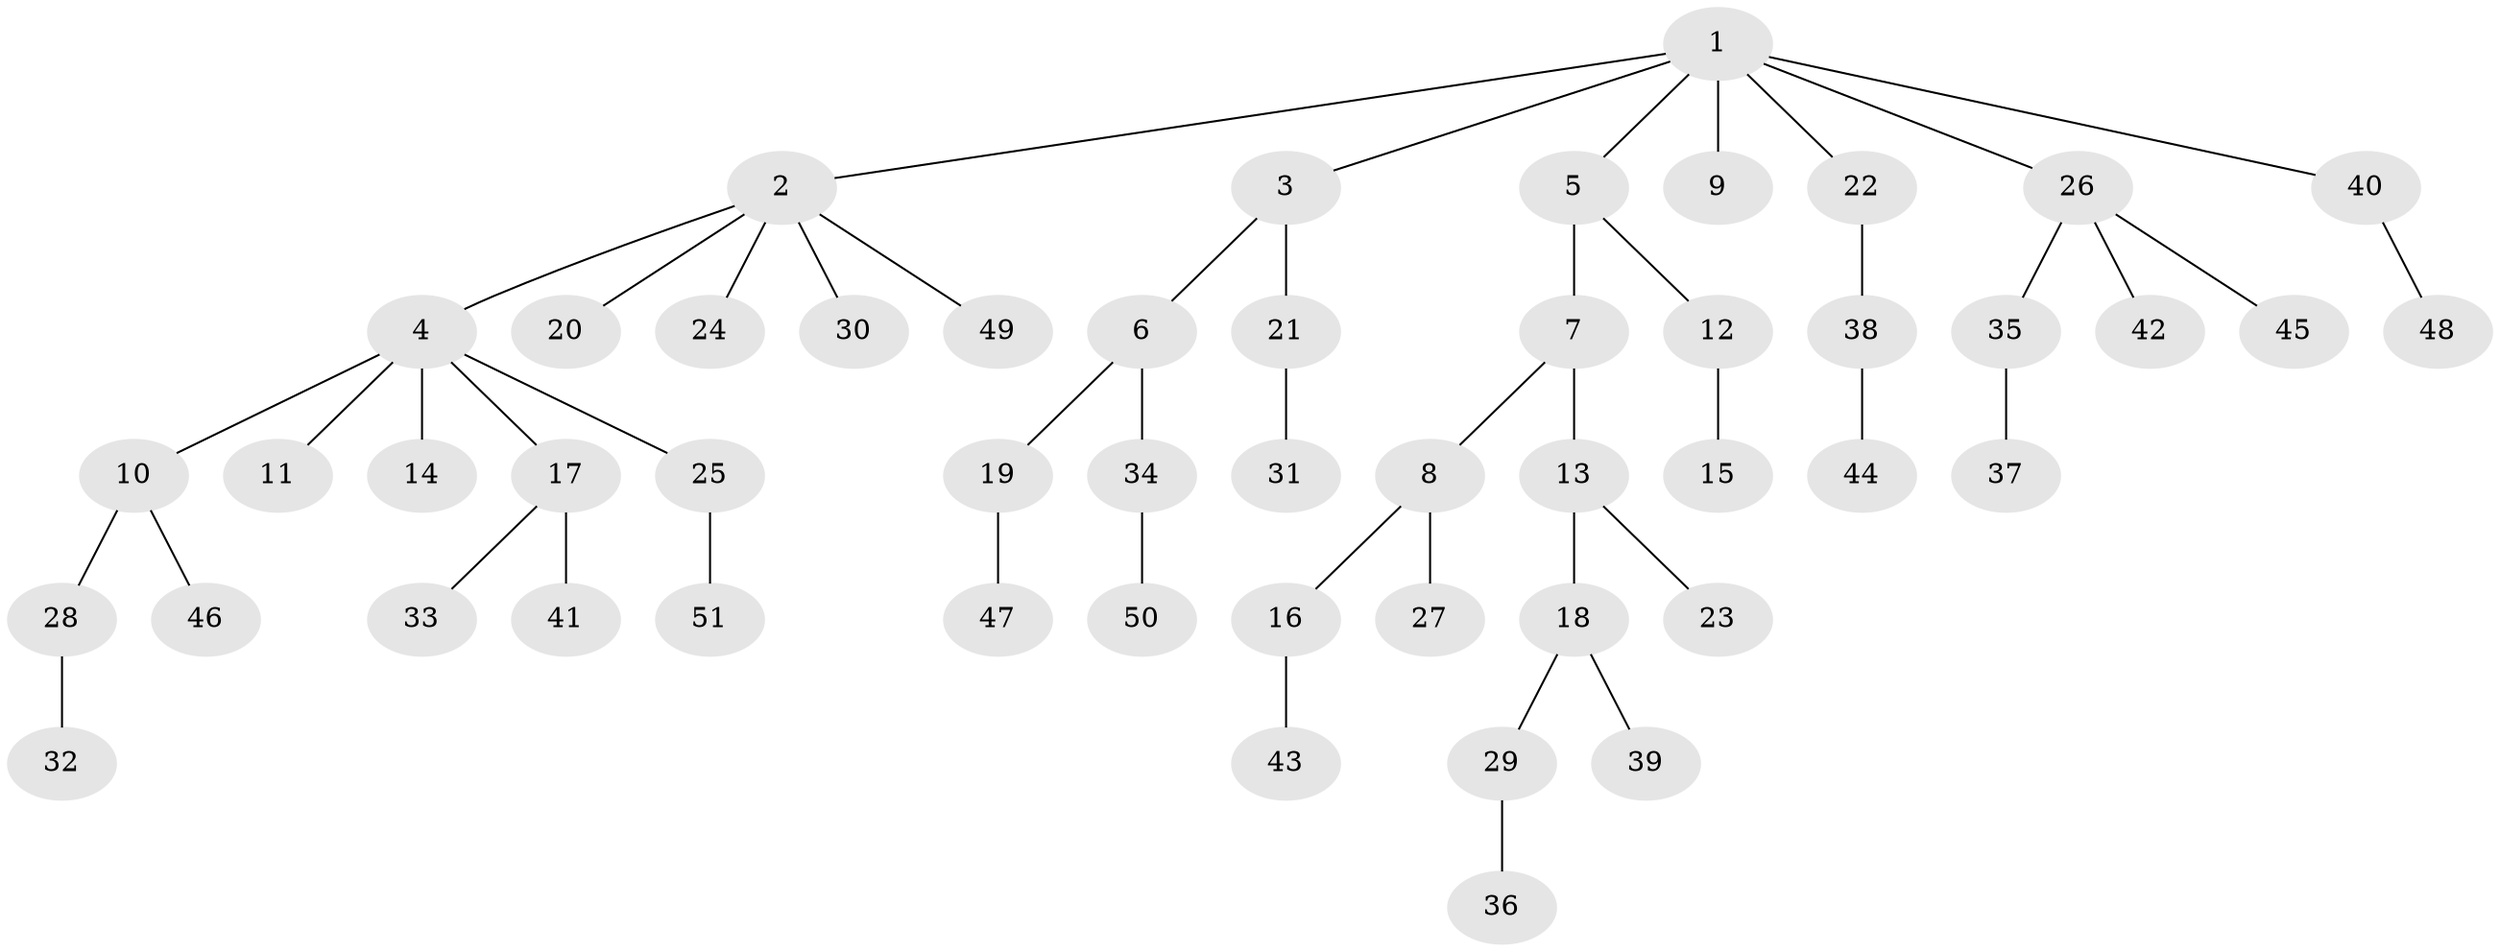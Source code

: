 // coarse degree distribution, {6: 0.058823529411764705, 5: 0.029411764705882353, 3: 0.20588235294117646, 1: 0.5882352941176471, 2: 0.11764705882352941}
// Generated by graph-tools (version 1.1) at 2025/42/03/06/25 10:42:03]
// undirected, 51 vertices, 50 edges
graph export_dot {
graph [start="1"]
  node [color=gray90,style=filled];
  1;
  2;
  3;
  4;
  5;
  6;
  7;
  8;
  9;
  10;
  11;
  12;
  13;
  14;
  15;
  16;
  17;
  18;
  19;
  20;
  21;
  22;
  23;
  24;
  25;
  26;
  27;
  28;
  29;
  30;
  31;
  32;
  33;
  34;
  35;
  36;
  37;
  38;
  39;
  40;
  41;
  42;
  43;
  44;
  45;
  46;
  47;
  48;
  49;
  50;
  51;
  1 -- 2;
  1 -- 3;
  1 -- 5;
  1 -- 9;
  1 -- 22;
  1 -- 26;
  1 -- 40;
  2 -- 4;
  2 -- 20;
  2 -- 24;
  2 -- 30;
  2 -- 49;
  3 -- 6;
  3 -- 21;
  4 -- 10;
  4 -- 11;
  4 -- 14;
  4 -- 17;
  4 -- 25;
  5 -- 7;
  5 -- 12;
  6 -- 19;
  6 -- 34;
  7 -- 8;
  7 -- 13;
  8 -- 16;
  8 -- 27;
  10 -- 28;
  10 -- 46;
  12 -- 15;
  13 -- 18;
  13 -- 23;
  16 -- 43;
  17 -- 33;
  17 -- 41;
  18 -- 29;
  18 -- 39;
  19 -- 47;
  21 -- 31;
  22 -- 38;
  25 -- 51;
  26 -- 35;
  26 -- 42;
  26 -- 45;
  28 -- 32;
  29 -- 36;
  34 -- 50;
  35 -- 37;
  38 -- 44;
  40 -- 48;
}

